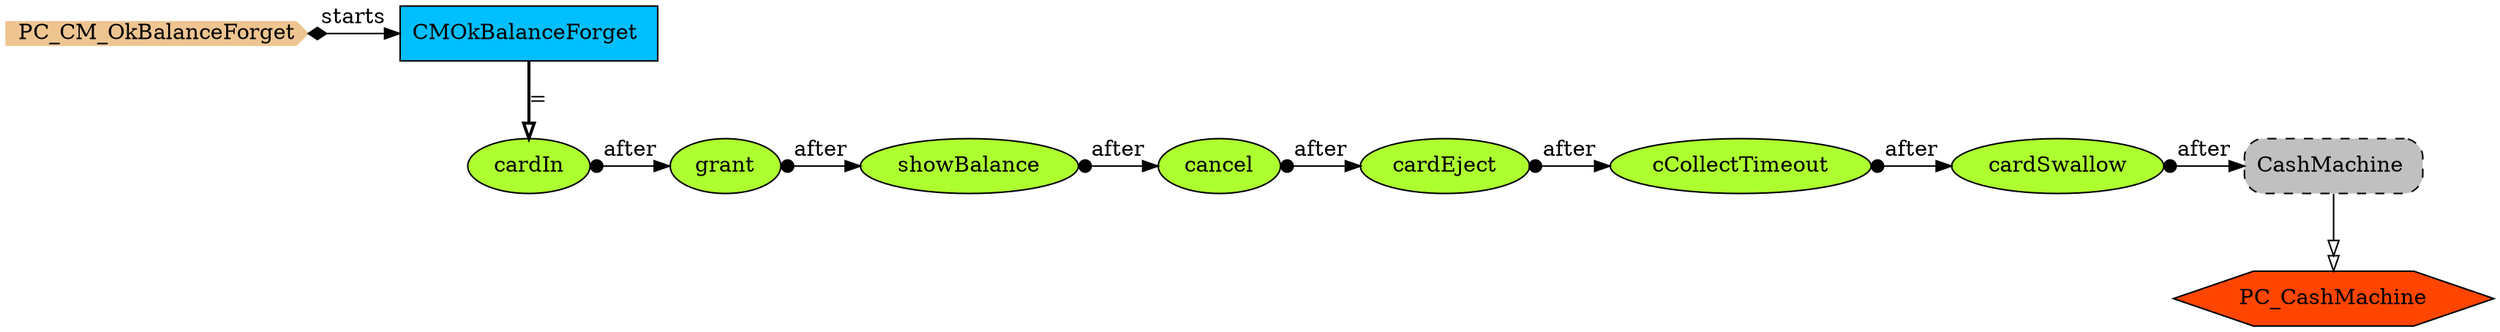 digraph {
StartN_ [shape = cds,color=burlywood2,style=filled,height=.2,width=.2, label =PC_CM_OkBalanceForget];
PC_CashMachine [shape=hexagon,fillcolor=orangered,style=filled,label =PC_CashMachine];
RefCashMachine [shape=rectangle,fillcolor=gray,style="rounded,filled,dashed",label="CashMachine "];
cCollectTimeout [shape=ellipse,fillcolor=greenyellow,style = filled,label="cCollectTimeout"];
cardSwallow [shape=ellipse,fillcolor=greenyellow,style = filled,label="cardSwallow"];
cardEject [shape=ellipse,fillcolor=greenyellow,style = filled,label="cardEject"];
cancel [shape=ellipse,fillcolor=greenyellow,style = filled,label="cancel"];
showBalance [shape=ellipse,fillcolor=greenyellow,style = filled,label="showBalance"];
grant [shape=ellipse,fillcolor=greenyellow,style = filled,label="grant"];
cardIn [shape=ellipse,fillcolor=greenyellow,style = filled,label="cardIn"];
CMOkBalanceForget [shape=box,fillcolor=deepskyblue,style = filled,label="CMOkBalanceForget "];

{rank=min;StartN_,CMOkBalanceForget}
{rank=same;cardIn,grant,showBalance,cancel,cardEject,cCollectTimeout,cardSwallow,RefCashMachine}
{rank=same;grant,showBalance,cancel,cardEject,cCollectTimeout,cardSwallow,RefCashMachine}
{rank=same;showBalance,cancel,cardEject,cCollectTimeout,cardSwallow,RefCashMachine}
{rank=same;cancel,cardEject,cCollectTimeout,cardSwallow,RefCashMachine}
{rank=same;cardEject,cCollectTimeout,cardSwallow,RefCashMachine}
{rank=same;cCollectTimeout,cardSwallow,RefCashMachine}
{rank=same;cardSwallow,RefCashMachine}

cardSwallow->RefCashMachine[arrowtail=dot,dir=both,label="after"];
RefCashMachine->PC_CashMachine[arrowhead="normalnormal",fillcolor=white,label=" "];
cCollectTimeout->cardSwallow[arrowtail=dot,dir=both,label="after"];
cardEject->cCollectTimeout[arrowtail=dot,dir=both,label="after"];
cancel->cardEject[arrowtail=dot,dir=both,label="after"];
showBalance->cancel[arrowtail=dot,dir=both,label="after"];
grant->showBalance[arrowtail=dot,dir=both,label="after"];
cardIn->grant[arrowtail=dot,dir=both,label="after"];
StartN_->CMOkBalanceForget[arrowtail=diamond,dir=both,label="starts"];
CMOkBalanceForget->cardIn[arrowhead="onormal",penwidth=2,label="="];
}